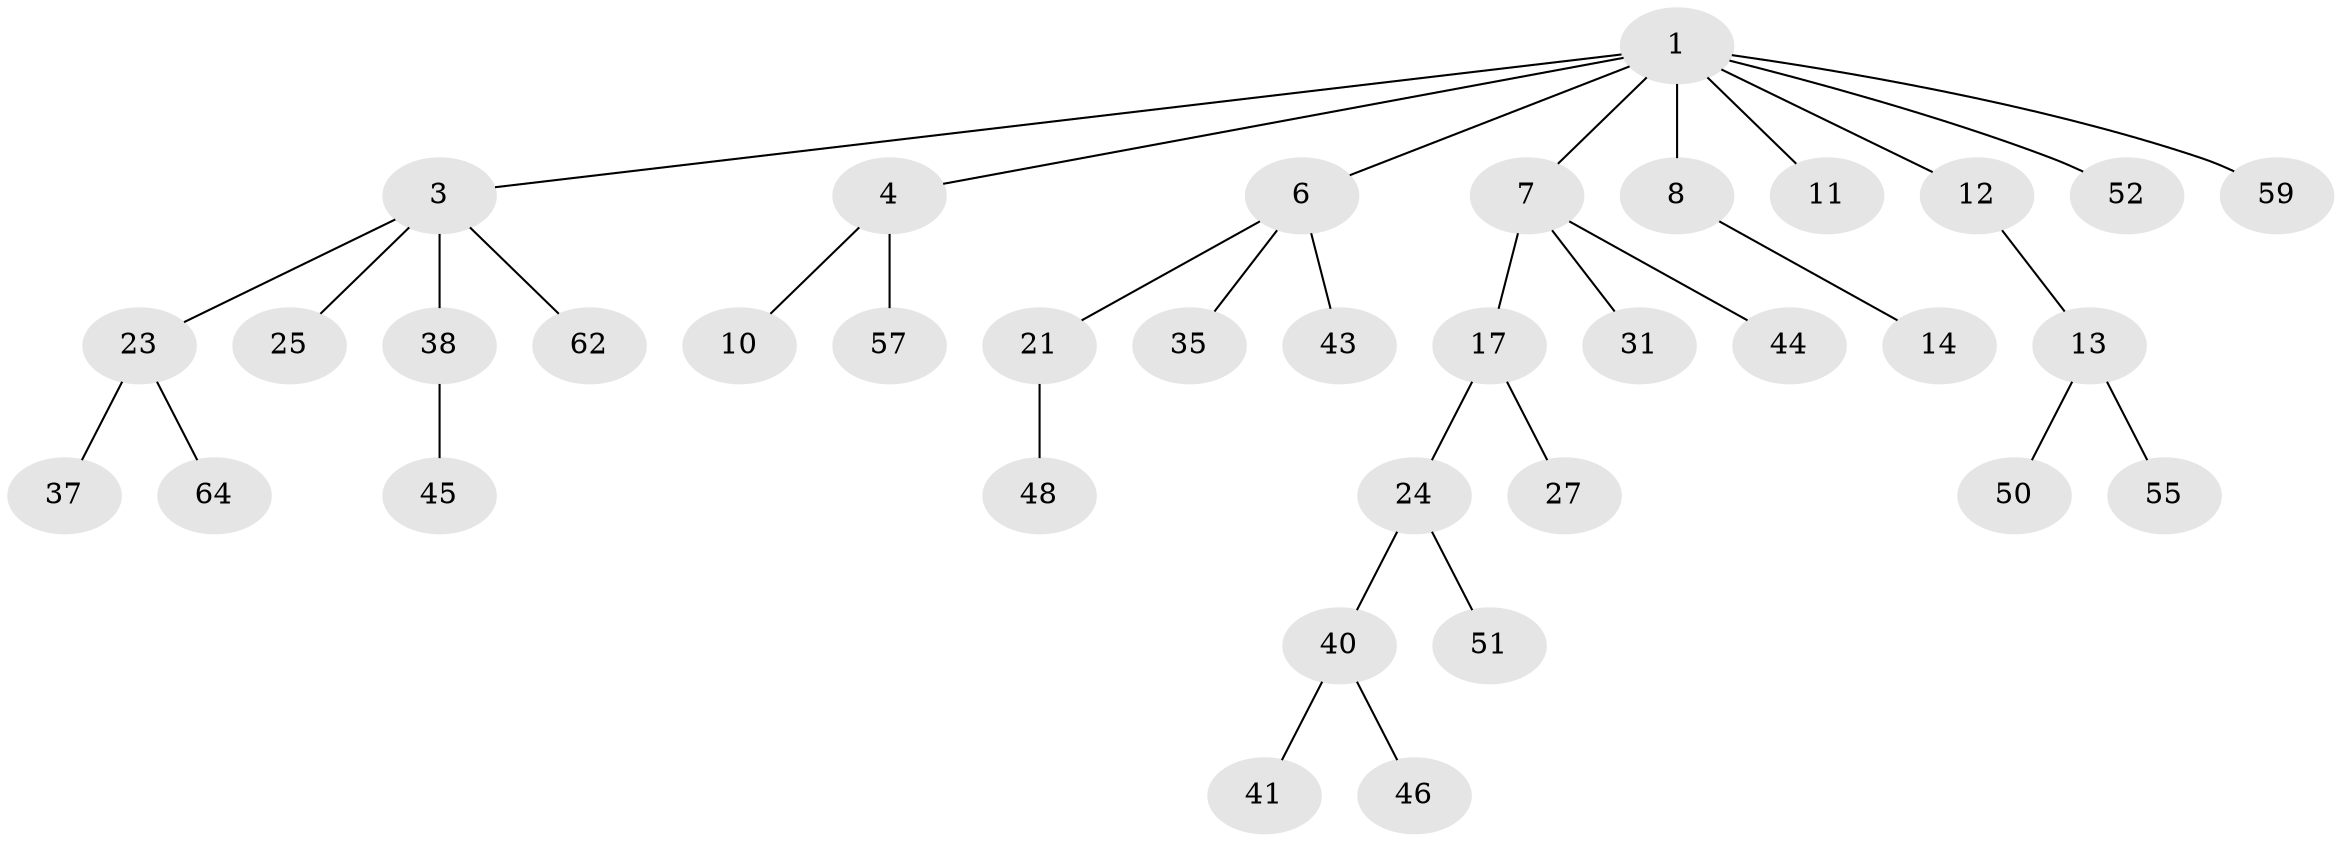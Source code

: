 // original degree distribution, {6: 0.0136986301369863, 5: 0.0273972602739726, 3: 0.1095890410958904, 4: 0.0547945205479452, 7: 0.0273972602739726, 2: 0.2465753424657534, 1: 0.5205479452054794}
// Generated by graph-tools (version 1.1) at 2025/15/03/09/25 04:15:32]
// undirected, 36 vertices, 35 edges
graph export_dot {
graph [start="1"]
  node [color=gray90,style=filled];
  1 [super="+2"];
  3 [super="+19+22"];
  4 [super="+5"];
  6 [super="+71+9+18"];
  7 [super="+16+15+73+39+32"];
  8;
  10;
  11;
  12 [super="+47"];
  13;
  14;
  17 [super="+33"];
  21;
  23 [super="+42+63+70+56+28"];
  24 [super="+68"];
  25 [super="+26"];
  27 [super="+49"];
  31 [super="+34"];
  35 [super="+72"];
  37;
  38;
  40;
  41;
  43;
  44;
  45;
  46;
  48 [super="+53+69"];
  50;
  51;
  52;
  55;
  57 [super="+58"];
  59 [super="+67"];
  62;
  64;
  1 -- 3;
  1 -- 4;
  1 -- 6;
  1 -- 11;
  1 -- 59;
  1 -- 52;
  1 -- 7;
  1 -- 8;
  1 -- 12;
  3 -- 23;
  3 -- 62;
  3 -- 25;
  3 -- 38;
  4 -- 57;
  4 -- 10;
  6 -- 35;
  6 -- 43;
  6 -- 21;
  7 -- 31;
  7 -- 17;
  7 -- 44;
  8 -- 14;
  12 -- 13;
  13 -- 50;
  13 -- 55;
  17 -- 24;
  17 -- 27;
  21 -- 48;
  23 -- 37;
  23 -- 64;
  24 -- 40;
  24 -- 51;
  38 -- 45;
  40 -- 41;
  40 -- 46;
}
